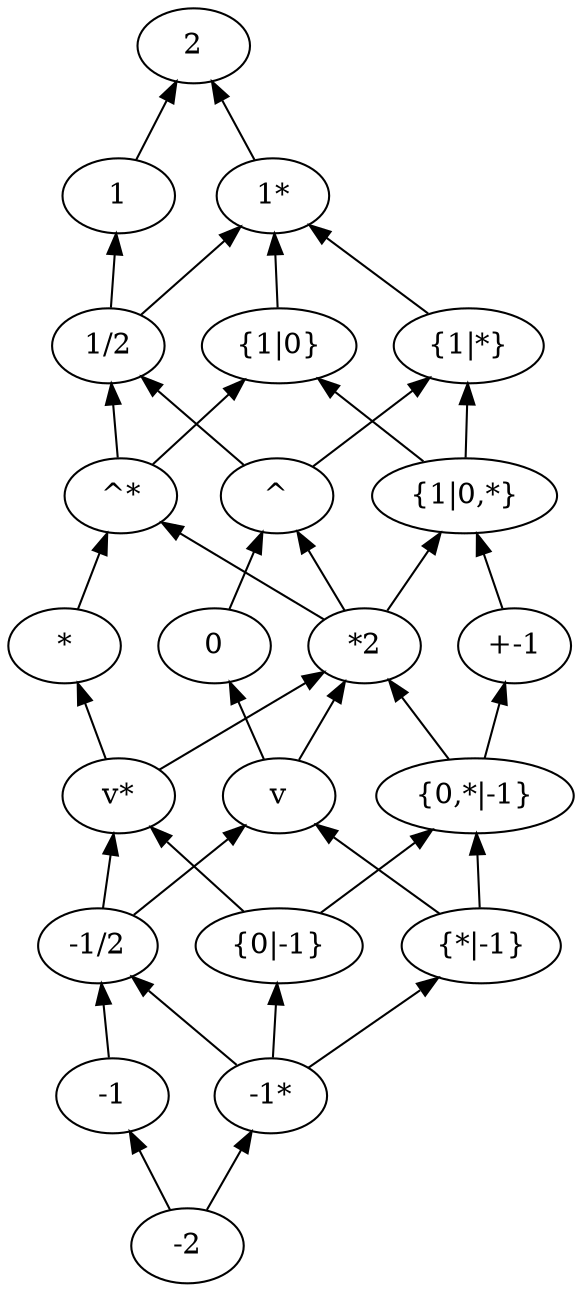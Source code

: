 digraph G {
	graph [rankdir=BT];
	node1	 [label="-2"];
	node2	 [label="-1"];
	node1 -> node2;
	node6	 [label="-1*"];
	node1 -> node6;
	node7	 [label="-1/2"];
	node2 -> node7;
	node3	 [label="*"];
	node18	 [label="^*"];
	node3 -> node18;
	node4	 [label="{0|-1}"];
	node5	 [label="v*"];
	node4 -> node5;
	node19	 [label="{0,*|-1}"];
	node4 -> node19;
	node5 -> node3;
	node22	 [label="*2"];
	node5 -> node22;
	node6 -> node4;
	node6 -> node7;
	node14	 [label="{*|-1}"];
	node6 -> node14;
	node7 -> node5;
	node16	 [label=v];
	node7 -> node16;
	node8	 [label=2];
	node9	 [label="{1|0}"];
	node11	 [label="1*"];
	node9 -> node11;
	node10	 [label="+-1"];
	node13	 [label="{1|0,*}"];
	node10 -> node13;
	node11 -> node8;
	node12	 [label="{1|*}"];
	node12 -> node11;
	node13 -> node9;
	node13 -> node12;
	node14 -> node16;
	node14 -> node19;
	node15	 [label=0];
	node21	 [label="^"];
	node15 -> node21;
	node16 -> node15;
	node16 -> node22;
	node17	 [label=1];
	node17 -> node8;
	node18 -> node9;
	node20	 [label="1/2"];
	node18 -> node20;
	node19 -> node10;
	node19 -> node22;
	node20 -> node11;
	node20 -> node17;
	node21 -> node12;
	node21 -> node20;
	node22 -> node13;
	node22 -> node18;
	node22 -> node21;
}
